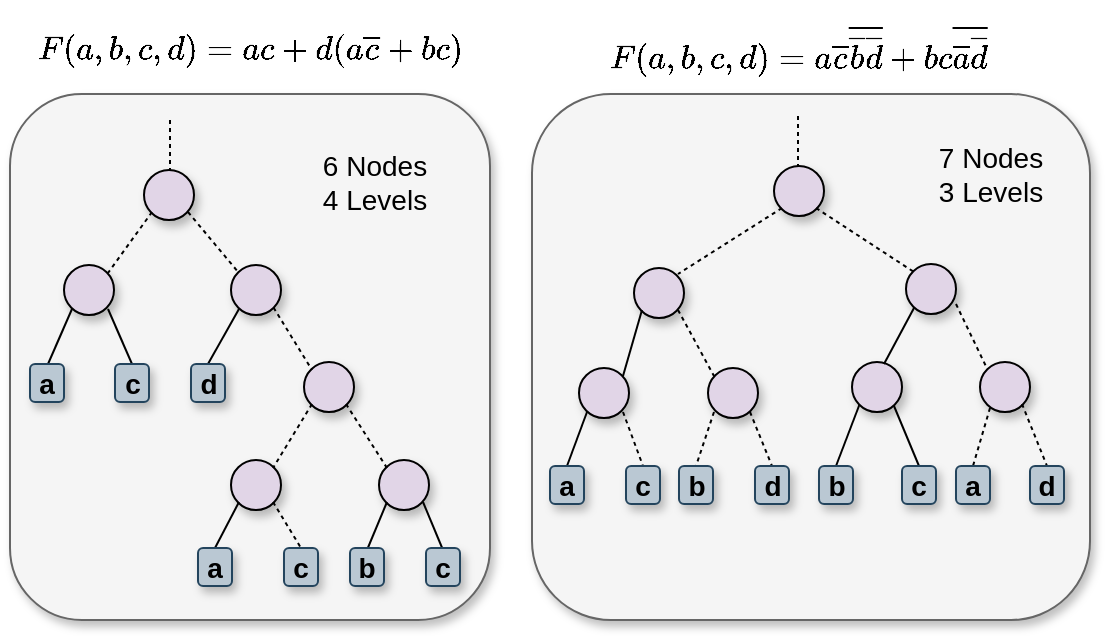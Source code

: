 <mxfile version="24.6.2" type="github">
  <diagram name="页-1" id="ednbWjsgCG6awFk9Pggn">
    <mxGraphModel dx="1734" dy="-746" grid="1" gridSize="10" guides="1" tooltips="1" connect="1" arrows="1" fold="1" page="1" pageScale="1" pageWidth="580" pageHeight="350" math="1" shadow="0">
      <root>
        <mxCell id="0" />
        <mxCell id="1" parent="0" />
        <mxCell id="z0Ip3tdjXtPmr8KX3UQo-126" value="" style="rounded=1;whiteSpace=wrap;html=1;fillColor=#f5f5f5;fontColor=#333333;strokeColor=#666666;shadow=1;" vertex="1" parent="1">
          <mxGeometry x="-299" y="1467" width="279" height="263" as="geometry" />
        </mxCell>
        <mxCell id="z0Ip3tdjXtPmr8KX3UQo-125" value="" style="rounded=1;whiteSpace=wrap;html=1;fillColor=#f5f5f5;fontColor=#333333;strokeColor=#666666;shadow=1;" vertex="1" parent="1">
          <mxGeometry x="-560" y="1467" width="240" height="263" as="geometry" />
        </mxCell>
        <UserObject label="" tags="背景" id="z0Ip3tdjXtPmr8KX3UQo-1">
          <mxCell style="vsdxID=1000;fillColor=#e1d5e7;gradientColor=none;shape=stencil(rVFBDsIwDHtNj5VCK14wxj8ilm0VZZ3SAuX3tAoIBhwQ4mbHjhMlyjZxxJmUgZg47OnsujQqu1HGuGkkdqkgZVtlmz4wDRyOUyd8xuqs6BBONSFLH9QOAxdha6FbcSLvisR5oQEvvfegFXyMgqwxu6g5JEwuTIupHnkgXcbo3uNwyxEpnonmt/Ivi/1nLfhirQIeZ+6d9/KlZ/31LaUkL7XtFQ==);strokeColor=#000000;points=[[0.5,0,0],[0.5,0.5,0],[0.5,0.5,0],[0.5,0.5,0],[1,0.5,0],[0.15,0.85,0],[0.85,0.85,0],[0.85,0.15,0],[0.15,0.15,0]];labelBackgroundColor=none;rounded=0;html=1;whiteSpace=wrap;fontFamily=Helvetica;fontSize=14;shadow=1;strokeWidth=1;" vertex="1" parent="1">
            <mxGeometry x="-493" y="1505" width="25" height="25" as="geometry" />
          </mxCell>
        </UserObject>
        <UserObject label="" tags="背景" id="z0Ip3tdjXtPmr8KX3UQo-2">
          <mxCell style="vsdxID=1002;fillColor=#e1d5e7;gradientColor=none;shape=stencil(rVFBDsIwDHtNj5VCK14wxj8ilm0VZZ3SAuX3tAoIBhwQ4mbHjhMlyjZxxJmUgZg47OnsujQqu1HGuGkkdqkgZVtlmz4wDRyOUyd8xuqs6BBONSFLH9QOAxdha6FbcSLvisR5oQEvvfegFXyMgqwxu6g5JEwuTIupHnkgXcbo3uNwyxEpnonmt/Ivi/1nLfhirQIeZ+6d9/KlZ/31LaUkL7XtFQ==);strokeColor=#000000;points=[[0.5,0,0],[0.5,0.5,0],[0.5,0.5,0],[0.5,0.5,0],[1,0.5,0],[0.15,0.85,0],[0.85,0.85,0],[0.85,0.15,0],[0.15,0.15,0]];labelBackgroundColor=none;rounded=0;html=1;whiteSpace=wrap;fontFamily=Helvetica;fontSize=14;shadow=1;" vertex="1" parent="1">
            <mxGeometry x="-533" y="1552.5" width="25" height="25" as="geometry" />
          </mxCell>
        </UserObject>
        <UserObject label="" tags="背景" id="z0Ip3tdjXtPmr8KX3UQo-4">
          <mxCell style="vsdxID=1006;fillColor=#e1d5e7;gradientColor=none;shape=stencil(rVFBDsIwDHtNj5VCK14wxj8ilm0VZZ3SAuX3tAoIBhwQ4mbHjhMlyjZxxJmUgZg47OnsujQqu1HGuGkkdqkgZVtlmz4wDRyOUyd8xuqs6BBONSFLH9QOAxdha6FbcSLvisR5oQEvvfegFXyMgqwxu6g5JEwuTIupHnkgXcbo3uNwyxEpnonmt/Ivi/1nLfhirQIeZ+6d9/KlZ/31LaUkL7XtFQ==);strokeColor=#000000;points=[[0.5,0,0],[0.5,0.5,0],[0.5,0.5,0],[0.5,0.5,0],[1,0.5,0],[0.15,0.85,0],[0.85,0.85,0],[0.85,0.15,0],[0.15,0.15,0]];labelBackgroundColor=none;rounded=0;html=1;whiteSpace=wrap;fontFamily=Helvetica;fontSize=14;shadow=1;" vertex="1" parent="1">
            <mxGeometry x="-413" y="1601" width="25" height="25" as="geometry" />
          </mxCell>
        </UserObject>
        <UserObject label="" tags="背景" id="z0Ip3tdjXtPmr8KX3UQo-5">
          <mxCell style="vsdxID=1007;fillColor=#e1d5e7;gradientColor=none;shape=stencil(rVFBDsIwDHtNj5VCK14wxj8ilm0VZZ3SAuX3tAoIBhwQ4mbHjhMlyjZxxJmUgZg47OnsujQqu1HGuGkkdqkgZVtlmz4wDRyOUyd8xuqs6BBONSFLH9QOAxdha6FbcSLvisR5oQEvvfegFXyMgqwxu6g5JEwuTIupHnkgXcbo3uNwyxEpnonmt/Ivi/1nLfhirQIeZ+6d9/KlZ/31LaUkL7XtFQ==);strokeColor=#000000;points=[[0.5,0,0],[0.5,0.5,0],[0.5,0.5,0],[0.5,0.5,0],[1,0.5,0],[0.15,0.85,0],[0.85,0.85,0],[0.85,0.15,0],[0.15,0.15,0]];labelBackgroundColor=none;rounded=0;html=1;whiteSpace=wrap;fontFamily=Helvetica;fontSize=14;shadow=1;" vertex="1" parent="1">
            <mxGeometry x="-449.5" y="1650" width="25" height="25" as="geometry" />
          </mxCell>
        </UserObject>
        <UserObject label="" tags="背景" id="z0Ip3tdjXtPmr8KX3UQo-6">
          <mxCell style="vsdxID=1008;fillColor=#e1d5e7;gradientColor=none;shape=stencil(rVFBDsIwDHtNj5VCK14wxj8ilm0VZZ3SAuX3tAoIBhwQ4mbHjhMlyjZxxJmUgZg47OnsujQqu1HGuGkkdqkgZVtlmz4wDRyOUyd8xuqs6BBONSFLH9QOAxdha6FbcSLvisR5oQEvvfegFXyMgqwxu6g5JEwuTIupHnkgXcbo3uNwyxEpnonmt/Ivi/1nLfhirQIeZ+6d9/KlZ/31LaUkL7XtFQ==);strokeColor=#000000;points=[[0.5,0,0],[0.5,0.5,0],[0.5,0.5,0],[0.5,0.5,0],[1,0.5,0],[0.15,0.85,0],[0.85,0.85,0],[0.85,0.15,0],[0.15,0.15,0]];labelBackgroundColor=none;rounded=0;html=1;whiteSpace=wrap;fontFamily=Helvetica;fontSize=14;shadow=1;" vertex="1" parent="1">
            <mxGeometry x="-375.5" y="1650" width="25" height="25" as="geometry" />
          </mxCell>
        </UserObject>
        <UserObject label="&lt;div style=&quot;font-size: 14px;&quot;&gt;&lt;font style=&quot;font-size: 14px; color: rgb(0, 0, 0); direction: ltr; letter-spacing: 0px; line-height: 120%; opacity: 1;&quot;&gt;&lt;b style=&quot;font-size: 14px;&quot;&gt;&lt;br style=&quot;font-size: 14px;&quot;&gt;&lt;/b&gt;&lt;/font&gt;&lt;/div&gt;" tags="背景" id="z0Ip3tdjXtPmr8KX3UQo-8">
          <mxCell style="verticalAlign=middle;align=center;overflow=width;vsdxID=1029;fillColor=none;gradientColor=none;shape=stencil(nZBLDoAgDERP0z3SIyjew0SURgSD+Lu9kMZoXLhwN9O+tukAlrNpJg1SzDH4QW/URgNYgZTkjA4UkwJUgGXng+6DX1zLfmoymdXo17xh5zmRJ6Q42BWCfc2oJfdAr+Yv+AP9Cb7OJ3H/2JG1HNGz/84klThPVCc=);strokeColor=none;points=[];labelBackgroundColor=none;rounded=0;html=1;whiteSpace=wrap;fontFamily=Helvetica;fontSize=14;" vertex="1" parent="1">
            <mxGeometry x="-513" y="1596" width="25" height="28" as="geometry" />
          </mxCell>
        </UserObject>
        <UserObject label="&lt;div style=&quot;font-size: 14px;&quot;&gt;&lt;font style=&quot;font-size: 14px; color: rgb(0, 0, 0); direction: ltr; letter-spacing: 0px; line-height: 120%; opacity: 1;&quot;&gt;&lt;b style=&quot;font-size: 14px;&quot;&gt;&lt;br style=&quot;font-size: 14px;&quot;&gt;&lt;/b&gt;&lt;/font&gt;&lt;/div&gt;" tags="背景" id="z0Ip3tdjXtPmr8KX3UQo-9">
          <mxCell style="verticalAlign=middle;align=center;overflow=width;vsdxID=1031;fillColor=none;gradientColor=none;shape=stencil(nZBLDoAgDERP0z3SIyjew0SURgSD+Lu9kMZoXLhwN9O+tukAlrNpJg1SzDH4QW/URgNYgZTkjA4UkwJUgGXng+6DX1zLfmoymdXo17xh5zmRJ6Q42BWCfc2oJfdAr+Yv+AP9Cb7OJ3H/2JG1HNGz/84klThPVCc=);strokeColor=none;points=[];labelBackgroundColor=none;rounded=0;html=1;whiteSpace=wrap;fontFamily=Helvetica;fontSize=14;" vertex="1" parent="1">
            <mxGeometry x="-478" y="1597" width="26" height="28" as="geometry" />
          </mxCell>
        </UserObject>
        <UserObject label="&lt;div style=&quot;font-size: 14px;&quot;&gt;&lt;font style=&quot;font-size: 14px; color: rgb(0, 0, 0); direction: ltr; letter-spacing: 0px; line-height: 120%; opacity: 1;&quot;&gt;&lt;b style=&quot;font-size: 14px;&quot;&gt;&lt;br style=&quot;font-size: 14px;&quot;&gt;&lt;/b&gt;&lt;/font&gt;&lt;/div&gt;" tags="背景" id="z0Ip3tdjXtPmr8KX3UQo-10">
          <mxCell style="verticalAlign=middle;align=center;overflow=width;vsdxID=1032;fillColor=none;gradientColor=none;shape=stencil(nZBLDoAgDERP0z3SIyjew0SURgSD+Lu9kMZoXLhwN9O+tukAlrNpJg1SzDH4QW/URgNYgZTkjA4UkwJUgGXng+6DX1zLfmoymdXo17xh5zmRJ6Q42BWCfc2oJfdAr+Yv+AP9Cb7OJ3H/2JG1HNGz/84klThPVCc=);strokeColor=none;points=[];labelBackgroundColor=none;rounded=0;html=1;whiteSpace=wrap;fontFamily=Helvetica;fontSize=14;" vertex="1" parent="1">
            <mxGeometry x="-472.5" y="1690" width="25" height="28" as="geometry" />
          </mxCell>
        </UserObject>
        <UserObject label="" tags="背景" id="z0Ip3tdjXtPmr8KX3UQo-15">
          <mxCell style="vsdxID=1038;fillColor=#e1d5e7;gradientColor=none;shape=stencil(rVFBDsIwDHtNj5VCK14wxj8ilm0VZZ3SAuX3tAoIBhwQ4mbHjhMlyjZxxJmUgZg47OnsujQqu1HGuGkkdqkgZVtlmz4wDRyOUyd8xuqs6BBONSFLH9QOAxdha6FbcSLvisR5oQEvvfegFXyMgqwxu6g5JEwuTIupHnkgXcbo3uNwyxEpnonmt/Ivi/1nLfhirQIeZ+6d9/KlZ/31LaUkL7XtFQ==);strokeColor=#000000;points=[[0.5,0,0],[0.5,0.5,0],[0.5,0.5,0],[0.5,0.5,0],[1,0.5,0],[0.15,0.85,0],[0.85,0.85,0],[0.85,0.15,0],[0.15,0.15,0]];labelBackgroundColor=none;rounded=0;html=1;whiteSpace=wrap;fontFamily=Helvetica;fontSize=14;shadow=1;" vertex="1" parent="1">
            <mxGeometry x="-178" y="1503" width="25" height="25" as="geometry" />
          </mxCell>
        </UserObject>
        <UserObject label="" tags="背景" id="z0Ip3tdjXtPmr8KX3UQo-16">
          <mxCell style="vsdxID=1039;fillColor=#e1d5e7;gradientColor=none;shape=stencil(rVFBDsIwDHtNj5VCK14wxj8ilm0VZZ3SAuX3tAoIBhwQ4mbHjhMlyjZxxJmUgZg47OnsujQqu1HGuGkkdqkgZVtlmz4wDRyOUyd8xuqs6BBONSFLH9QOAxdha6FbcSLvisR5oQEvvfegFXyMgqwxu6g5JEwuTIupHnkgXcbo3uNwyxEpnonmt/Ivi/1nLfhirQIeZ+6d9/KlZ/31LaUkL7XtFQ==);strokeColor=#000000;points=[[0.5,0,0],[0.5,0.5,0],[0.5,0.5,0],[0.5,0.5,0],[1,0.5,0],[0.15,0.85,0],[0.85,0.85,0],[0.85,0.15,0],[0.15,0.15,0]];labelBackgroundColor=none;rounded=0;html=1;whiteSpace=wrap;fontFamily=Helvetica;fontSize=14;shadow=1;" vertex="1" parent="1">
            <mxGeometry x="-248" y="1554" width="25" height="25" as="geometry" />
          </mxCell>
        </UserObject>
        <UserObject label="" tags="背景" id="z0Ip3tdjXtPmr8KX3UQo-17">
          <mxCell style="vsdxID=1040;fillColor=#e1d5e7;gradientColor=none;shape=stencil(rVFBDsIwDHtNj5VCK14wxj8ilm0VZZ3SAuX3tAoIBhwQ4mbHjhMlyjZxxJmUgZg47OnsujQqu1HGuGkkdqkgZVtlmz4wDRyOUyd8xuqs6BBONSFLH9QOAxdha6FbcSLvisR5oQEvvfegFXyMgqwxu6g5JEwuTIupHnkgXcbo3uNwyxEpnonmt/Ivi/1nLfhirQIeZ+6d9/KlZ/31LaUkL7XtFQ==);strokeColor=#000000;points=[[0.5,0,0],[0.5,0.5,0],[0.5,0.5,0],[0.5,0.5,0],[1,0.5,0],[0.15,0.85,0],[0.85,0.85,0],[0.85,0.15,0],[0.15,0.15,0]];labelBackgroundColor=none;rounded=0;html=1;whiteSpace=wrap;fontFamily=Helvetica;fontSize=14;shadow=1;" vertex="1" parent="1">
            <mxGeometry x="-112" y="1552" width="25" height="25" as="geometry" />
          </mxCell>
        </UserObject>
        <UserObject label="" tags="背景" id="z0Ip3tdjXtPmr8KX3UQo-18">
          <mxCell style="vsdxID=1041;fillColor=#e1d5e7;gradientColor=none;shape=stencil(rVFBDsIwDHtNj5VCK14wxj8ilm0VZZ3SAuX3tAoIBhwQ4mbHjhMlyjZxxJmUgZg47OnsujQqu1HGuGkkdqkgZVtlmz4wDRyOUyd8xuqs6BBONSFLH9QOAxdha6FbcSLvisR5oQEvvfegFXyMgqwxu6g5JEwuTIupHnkgXcbo3uNwyxEpnonmt/Ivi/1nLfhirQIeZ+6d9/KlZ/31LaUkL7XtFQ==);strokeColor=#000000;points=[[0.5,0,0],[0.5,0.5,0],[0.5,0.5,0],[0.5,0.5,0],[1,0.5,0],[0.15,0.85,0],[0.85,0.85,0],[0.85,0.15,0],[0.15,0.15,0]];labelBackgroundColor=none;rounded=0;html=1;whiteSpace=wrap;fontFamily=Helvetica;fontSize=14;shadow=1;" vertex="1" parent="1">
            <mxGeometry x="-75" y="1601" width="25" height="25" as="geometry" />
          </mxCell>
        </UserObject>
        <UserObject label="" tags="背景" id="z0Ip3tdjXtPmr8KX3UQo-19">
          <mxCell style="vsdxID=1042;fillColor=#e1d5e7;gradientColor=none;shape=stencil(rVFBDsIwDHtNj5VCK14wxj8ilm0VZZ3SAuX3tAoIBhwQ4mbHjhMlyjZxxJmUgZg47OnsujQqu1HGuGkkdqkgZVtlmz4wDRyOUyd8xuqs6BBONSFLH9QOAxdha6FbcSLvisR5oQEvvfegFXyMgqwxu6g5JEwuTIupHnkgXcbo3uNwyxEpnonmt/Ivi/1nLfhirQIeZ+6d9/KlZ/31LaUkL7XtFQ==);strokeColor=#000000;points=[[0.5,0,0],[0.5,0.5,0],[0.5,0.5,0],[0.5,0.5,0],[1,0.5,0],[0.15,0.85,0],[0.85,0.85,0],[0.85,0.15,0],[0.15,0.15,0]];labelBackgroundColor=none;rounded=0;html=1;whiteSpace=wrap;fontFamily=Helvetica;fontSize=14;shadow=1;" vertex="1" parent="1">
            <mxGeometry x="-139" y="1601" width="25" height="25" as="geometry" />
          </mxCell>
        </UserObject>
        <UserObject label="" tags="背景" id="z0Ip3tdjXtPmr8KX3UQo-20">
          <mxCell style="vsdxID=1043;fillColor=#e1d5e7;gradientColor=none;shape=stencil(rVFBDsIwDHtNj5VCK14wxj8ilm0VZZ3SAuX3tAoIBhwQ4mbHjhMlyjZxxJmUgZg47OnsujQqu1HGuGkkdqkgZVtlmz4wDRyOUyd8xuqs6BBONSFLH9QOAxdha6FbcSLvisR5oQEvvfegFXyMgqwxu6g5JEwuTIupHnkgXcbo3uNwyxEpnonmt/Ivi/1nLfhirQIeZ+6d9/KlZ/31LaUkL7XtFQ==);strokeColor=#000000;points=[[0.5,0,0],[0.5,0.5,0],[0.5,0.5,0],[0.5,0.5,0],[1,0.5,0],[0.15,0.85,0],[0.85,0.85,0],[0.85,0.15,0],[0.15,0.15,0]];labelBackgroundColor=none;rounded=0;html=1;whiteSpace=wrap;fontFamily=Helvetica;fontSize=14;shadow=1;" vertex="1" parent="1">
            <mxGeometry x="-275.5" y="1604" width="25" height="25" as="geometry" />
          </mxCell>
        </UserObject>
        <UserObject label="" tags="背景" id="z0Ip3tdjXtPmr8KX3UQo-21">
          <mxCell style="vsdxID=1046;edgeStyle=none;dashed=1;dashPattern=2.00 2.00;startArrow=none;endArrow=none;startSize=5;endSize=5;strokeColor=#000000;spacingTop=0;spacingBottom=0;spacingLeft=0;spacingRight=0;verticalAlign=middle;html=1;labelBackgroundColor=#FFFFFF;rounded=0;fontFamily=Helvetica;fontSize=14;entryX=0.15;entryY=0.15;entryDx=0;entryDy=0;entryPerimeter=0;" edge="1" parent="1" target="z0Ip3tdjXtPmr8KX3UQo-18">
            <mxGeometry relative="1" as="geometry">
              <Array as="points" />
              <mxPoint x="-87" y="1572" as="sourcePoint" />
              <mxPoint x="-69" y="1590" as="targetPoint" />
            </mxGeometry>
          </mxCell>
        </UserObject>
        <UserObject label="" tags="背景" id="z0Ip3tdjXtPmr8KX3UQo-22">
          <mxCell style="vsdxID=1048;edgeStyle=none;dashed=1;dashPattern=2.00 2.00;startArrow=none;endArrow=none;startSize=5;endSize=5;strokeColor=#000000;spacingTop=0;spacingBottom=0;spacingLeft=0;spacingRight=0;verticalAlign=middle;html=1;labelBackgroundColor=#FFFFFF;rounded=0;fontFamily=Helvetica;fontSize=14;entryX=0.5;entryY=0;entryDx=0;entryDy=0;" edge="1" parent="1" target="z0Ip3tdjXtPmr8KX3UQo-122">
            <mxGeometry relative="1" as="geometry">
              <Array as="points" />
              <mxPoint x="-70" y="1624" as="sourcePoint" />
              <mxPoint x="-73.972" y="1646" as="targetPoint" />
            </mxGeometry>
          </mxCell>
        </UserObject>
        <UserObject label="" tags="背景" id="z0Ip3tdjXtPmr8KX3UQo-30">
          <mxCell style="vsdxID=1069;fillColor=#e1d5e7;gradientColor=none;shape=stencil(rVFBDsIwDHtNj5VCK14wxj8ilm0VZZ3SAuX3tAoIBhwQ4mbHjhMlyjZxxJmUgZg47OnsujQqu1HGuGkkdqkgZVtlmz4wDRyOUyd8xuqs6BBONSFLH9QOAxdha6FbcSLvisR5oQEvvfegFXyMgqwxu6g5JEwuTIupHnkgXcbo3uNwyxEpnonmt/Ivi/1nLfhirQIeZ+6d9/KlZ/31LaUkL7XtFQ==);strokeColor=#000000;points=[[0.5,0,0],[0.5,0.5,0],[0.5,0.5,0],[0.5,0.5,0],[1,0.5,0],[0.15,0.85,0],[0.85,0.85,0],[0.85,0.15,0],[0.15,0.15,0]];labelBackgroundColor=none;rounded=0;html=1;whiteSpace=wrap;fontFamily=Helvetica;fontSize=14;shadow=1;" vertex="1" parent="1">
            <mxGeometry x="-211" y="1604" width="25" height="25" as="geometry" />
          </mxCell>
        </UserObject>
        <mxCell id="z0Ip3tdjXtPmr8KX3UQo-35" style="fontFamily=Helvetica;fontSize=14;" vertex="1" parent="1">
          <mxGeometry x="-179" y="1653" as="geometry" />
        </mxCell>
        <UserObject label="" tags="背景" id="z0Ip3tdjXtPmr8KX3UQo-36">
          <mxCell style="vsdxID=1071;edgeStyle=none;dashed=1;dashPattern=2.00 2.00;startArrow=none;endArrow=none;startSize=5;endSize=5;strokeColor=#000000;spacingTop=0;spacingBottom=0;spacingLeft=0;spacingRight=0;verticalAlign=middle;html=1;labelBackgroundColor=#FFFFFF;rounded=0;exitX=0.84;exitY=0.88;exitDx=0;exitDy=0;exitPerimeter=0;fontFamily=Helvetica;fontSize=14;" edge="1" parent="1" source="z0Ip3tdjXtPmr8KX3UQo-30" target="z0Ip3tdjXtPmr8KX3UQo-35">
            <mxGeometry relative="1" as="geometry">
              <Array as="points" />
            </mxGeometry>
          </mxCell>
        </UserObject>
        <mxCell id="z0Ip3tdjXtPmr8KX3UQo-37" value="&lt;div style=&quot;font-size: 14px;&quot;&gt;&lt;/div&gt;" style="text;vsdxID=1071;edgeStyle=none;dashed=1;dashPattern=2.00 2.00;startArrow=none;endArrow=none;startSize=5;endSize=5;strokeColor=none;spacingTop=0;spacingBottom=0;spacingLeft=0;spacingRight=0;verticalAlign=middle;html=1;labelBackgroundColor=#FFFFFF;rounded=0;align=center;overflow=width;fillColor=none;gradientColor=none;whiteSpace=wrap;;html=1;;rotation=54.068;fontFamily=Helvetica;fontSize=14;" vertex="1" parent="z0Ip3tdjXtPmr8KX3UQo-36">
          <mxGeometry width="17.95" height="1" relative="1" as="geometry">
            <mxPoint x="-5.975" y="-1.5" as="offset" />
          </mxGeometry>
        </mxCell>
        <mxCell id="z0Ip3tdjXtPmr8KX3UQo-38" style="fontFamily=Helvetica;fontSize=14;" vertex="1" parent="1">
          <mxGeometry x="-217" y="1653" as="geometry" />
        </mxCell>
        <UserObject label="" tags="背景" id="z0Ip3tdjXtPmr8KX3UQo-39">
          <mxCell style="vsdxID=1070;edgeStyle=none;dashed=1;dashPattern=2.00 2.00;startArrow=none;endArrow=none;startSize=5;endSize=5;strokeColor=#000000;spacingTop=0;spacingBottom=0;spacingLeft=0;spacingRight=0;verticalAlign=middle;html=1;labelBackgroundColor=#FFFFFF;rounded=0;exitX=0.12;exitY=0.88;exitDx=0;exitDy=0;exitPerimeter=0;fontFamily=Helvetica;fontSize=14;" edge="1" parent="1" source="z0Ip3tdjXtPmr8KX3UQo-30" target="z0Ip3tdjXtPmr8KX3UQo-38">
            <mxGeometry relative="1" as="geometry">
              <Array as="points" />
            </mxGeometry>
          </mxCell>
        </UserObject>
        <mxCell id="z0Ip3tdjXtPmr8KX3UQo-40" style="fontFamily=Helvetica;fontSize=14;" vertex="1" parent="1">
          <mxGeometry x="-123" y="1602" as="geometry" />
        </mxCell>
        <UserObject label="" tags="背景" id="z0Ip3tdjXtPmr8KX3UQo-41">
          <mxCell style="vsdxID=1062;edgeStyle=none;startArrow=none;endArrow=none;startSize=5;endSize=5;strokeColor=#000000;spacingTop=0;spacingBottom=0;spacingLeft=0;spacingRight=0;verticalAlign=middle;html=1;labelBackgroundColor=#FFFFFF;rounded=0;exitX=0.16;exitY=0.88;exitDx=0;exitDy=0;exitPerimeter=0;fontFamily=Helvetica;fontSize=14;" edge="1" parent="1" source="z0Ip3tdjXtPmr8KX3UQo-17" target="z0Ip3tdjXtPmr8KX3UQo-40">
            <mxGeometry relative="1" as="geometry">
              <Array as="points" />
            </mxGeometry>
          </mxCell>
        </UserObject>
        <UserObject label="" tags="背景" id="z0Ip3tdjXtPmr8KX3UQo-42">
          <mxCell style="vsdxID=1054;edgeStyle=none;dashed=1;dashPattern=2.00 2.00;startArrow=none;endArrow=none;startSize=5;endSize=5;strokeColor=#000000;spacingTop=0;spacingBottom=0;spacingLeft=0;spacingRight=0;verticalAlign=middle;html=1;labelBackgroundColor=#FFFFFF;rounded=0;exitX=0.88;exitY=0.84;exitDx=0;exitDy=0;exitPerimeter=0;entryX=0.12;entryY=0.16;entryDx=0;entryDy=0;entryPerimeter=0;fontFamily=Helvetica;fontSize=14;" edge="1" parent="1" source="z0Ip3tdjXtPmr8KX3UQo-16" target="z0Ip3tdjXtPmr8KX3UQo-30">
            <mxGeometry relative="1" as="geometry">
              <Array as="points" />
            </mxGeometry>
          </mxCell>
        </UserObject>
        <UserObject label="" tags="背景" id="z0Ip3tdjXtPmr8KX3UQo-43">
          <mxCell style="vsdxID=1053;edgeStyle=none;startArrow=none;endArrow=none;startSize=5;endSize=5;strokeColor=#000000;spacingTop=0;spacingBottom=0;spacingLeft=0;spacingRight=0;verticalAlign=middle;html=1;labelBackgroundColor=#FFFFFF;rounded=0;exitX=0.16;exitY=0.84;exitDx=0;exitDy=0;exitPerimeter=0;entryX=0.88;entryY=0.16;entryDx=0;entryDy=0;entryPerimeter=0;fontFamily=Helvetica;fontSize=14;" edge="1" parent="1" source="z0Ip3tdjXtPmr8KX3UQo-16" target="z0Ip3tdjXtPmr8KX3UQo-20">
            <mxGeometry relative="1" as="geometry">
              <Array as="points" />
            </mxGeometry>
          </mxCell>
        </UserObject>
        <mxCell id="z0Ip3tdjXtPmr8KX3UQo-44" style="fontFamily=Helvetica;fontSize=14;" vertex="1" parent="1">
          <mxGeometry x="-243.5" y="1653" as="geometry" />
        </mxCell>
        <UserObject label="" tags="背景" id="z0Ip3tdjXtPmr8KX3UQo-45">
          <mxCell style="vsdxID=1052;edgeStyle=none;dashed=1;dashPattern=2.00 2.00;startArrow=none;endArrow=none;startSize=5;endSize=5;strokeColor=#000000;spacingTop=0;spacingBottom=0;spacingLeft=0;spacingRight=0;verticalAlign=middle;html=1;labelBackgroundColor=#FFFFFF;rounded=0;exitX=0.88;exitY=0.88;exitDx=0;exitDy=0;exitPerimeter=0;fontFamily=Helvetica;fontSize=14;" edge="1" parent="1" source="z0Ip3tdjXtPmr8KX3UQo-20" target="z0Ip3tdjXtPmr8KX3UQo-44">
            <mxGeometry relative="1" as="geometry">
              <Array as="points" />
            </mxGeometry>
          </mxCell>
        </UserObject>
        <mxCell id="z0Ip3tdjXtPmr8KX3UQo-47" style="fontFamily=Helvetica;fontSize=14;" vertex="1" parent="1">
          <mxGeometry x="-281.5" y="1653" as="geometry" />
        </mxCell>
        <UserObject label="" tags="背景" id="z0Ip3tdjXtPmr8KX3UQo-48">
          <mxCell style="vsdxID=1051;edgeStyle=none;startArrow=none;endArrow=none;startSize=5;endSize=5;strokeColor=#000000;spacingTop=0;spacingBottom=0;spacingLeft=0;spacingRight=0;verticalAlign=middle;html=1;labelBackgroundColor=#FFFFFF;rounded=0;exitX=0.16;exitY=0.88;exitDx=0;exitDy=0;exitPerimeter=0;fontFamily=Helvetica;fontSize=14;" edge="1" parent="1" source="z0Ip3tdjXtPmr8KX3UQo-20" target="z0Ip3tdjXtPmr8KX3UQo-47">
            <mxGeometry relative="1" as="geometry">
              <Array as="points" />
            </mxGeometry>
          </mxCell>
        </UserObject>
        <mxCell id="z0Ip3tdjXtPmr8KX3UQo-49" style="fontFamily=Helvetica;fontSize=14;" vertex="1" parent="1">
          <mxGeometry x="-147" y="1650" as="geometry" />
        </mxCell>
        <UserObject label="" tags="背景" id="z0Ip3tdjXtPmr8KX3UQo-50">
          <mxCell style="vsdxID=1050;edgeStyle=none;startArrow=none;endArrow=none;startSize=5;endSize=5;strokeColor=#000000;spacingTop=0;spacingBottom=0;spacingLeft=0;spacingRight=0;verticalAlign=middle;html=1;labelBackgroundColor=#FFFFFF;rounded=0;exitX=0.15;exitY=0.85;exitDx=0;exitDy=0;exitPerimeter=0;fontFamily=Helvetica;fontSize=14;entryX=0.5;entryY=0;entryDx=0;entryDy=0;" edge="1" parent="1" source="z0Ip3tdjXtPmr8KX3UQo-19" target="z0Ip3tdjXtPmr8KX3UQo-120">
            <mxGeometry relative="1" as="geometry">
              <Array as="points" />
            </mxGeometry>
          </mxCell>
        </UserObject>
        <mxCell id="z0Ip3tdjXtPmr8KX3UQo-51" style="fontFamily=Helvetica;fontSize=14;" vertex="1" parent="1">
          <mxGeometry x="-104" y="1650" as="geometry" />
        </mxCell>
        <UserObject label="" tags="背景" id="z0Ip3tdjXtPmr8KX3UQo-52">
          <mxCell style="vsdxID=1049;edgeStyle=none;startArrow=none;endArrow=none;startSize=5;endSize=5;strokeColor=#000000;spacingTop=0;spacingBottom=0;spacingLeft=0;spacingRight=0;verticalAlign=middle;html=1;labelBackgroundColor=#FFFFFF;rounded=0;exitX=0.84;exitY=0.88;exitDx=0;exitDy=0;exitPerimeter=0;fontFamily=Helvetica;fontSize=14;entryX=0.5;entryY=0;entryDx=0;entryDy=0;" edge="1" parent="1" source="z0Ip3tdjXtPmr8KX3UQo-19" target="z0Ip3tdjXtPmr8KX3UQo-121">
            <mxGeometry relative="1" as="geometry">
              <Array as="points" />
            </mxGeometry>
          </mxCell>
        </UserObject>
        <mxCell id="z0Ip3tdjXtPmr8KX3UQo-53" style="fontFamily=Helvetica;fontSize=14;" vertex="1" parent="1">
          <mxGeometry x="-39" y="1650" as="geometry" />
        </mxCell>
        <UserObject label="" tags="背景" id="z0Ip3tdjXtPmr8KX3UQo-54">
          <mxCell style="vsdxID=1047;edgeStyle=none;dashed=1;dashPattern=2.00 2.00;startArrow=none;endArrow=none;startSize=5;endSize=5;strokeColor=#000000;spacingTop=0;spacingBottom=0;spacingLeft=0;spacingRight=0;verticalAlign=middle;html=1;labelBackgroundColor=#FFFFFF;rounded=0;exitX=0.84;exitY=0.84;exitDx=0;exitDy=0;exitPerimeter=0;fontFamily=Helvetica;fontSize=14;entryX=0.5;entryY=0;entryDx=0;entryDy=0;" edge="1" parent="1" source="z0Ip3tdjXtPmr8KX3UQo-18" target="z0Ip3tdjXtPmr8KX3UQo-123">
            <mxGeometry relative="1" as="geometry">
              <Array as="points" />
              <mxPoint x="-40" y="1650" as="targetPoint" />
            </mxGeometry>
          </mxCell>
        </UserObject>
        <UserObject label="" tags="背景" id="z0Ip3tdjXtPmr8KX3UQo-55">
          <mxCell style="vsdxID=1045;edgeStyle=none;dashed=1;dashPattern=2.00 2.00;startArrow=none;endArrow=none;startSize=5;endSize=5;strokeColor=#000000;spacingTop=0;spacingBottom=0;spacingLeft=0;spacingRight=0;verticalAlign=middle;html=1;labelBackgroundColor=#FFFFFF;rounded=0;exitX=0.84;exitY=0.84;exitDx=0;exitDy=0;exitPerimeter=0;entryX=0.16;entryY=0.16;entryDx=0;entryDy=0;entryPerimeter=0;fontFamily=Helvetica;fontSize=14;" edge="1" parent="1" source="z0Ip3tdjXtPmr8KX3UQo-15" target="z0Ip3tdjXtPmr8KX3UQo-17">
            <mxGeometry relative="1" as="geometry">
              <Array as="points" />
            </mxGeometry>
          </mxCell>
        </UserObject>
        <UserObject label="" tags="背景" id="z0Ip3tdjXtPmr8KX3UQo-56">
          <mxCell style="vsdxID=1044;edgeStyle=none;dashed=1;dashPattern=2.00 2.00;startArrow=none;endArrow=none;startSize=5;endSize=5;strokeColor=#000000;spacingTop=0;spacingBottom=0;spacingLeft=0;spacingRight=0;verticalAlign=middle;html=1;labelBackgroundColor=#FFFFFF;rounded=0;exitX=0.16;exitY=0.84;exitDx=0;exitDy=0;exitPerimeter=0;entryX=0.88;entryY=0.12;entryDx=0;entryDy=0;entryPerimeter=0;fontFamily=Helvetica;fontSize=14;" edge="1" parent="1" source="z0Ip3tdjXtPmr8KX3UQo-15" target="z0Ip3tdjXtPmr8KX3UQo-16">
            <mxGeometry relative="1" as="geometry">
              <Array as="points" />
            </mxGeometry>
          </mxCell>
        </UserObject>
        <mxCell id="z0Ip3tdjXtPmr8KX3UQo-57" style="fontFamily=Helvetica;fontSize=14;" vertex="1" parent="1">
          <mxGeometry x="-166" y="1478" as="geometry" />
        </mxCell>
        <UserObject label="" tags="背景" id="z0Ip3tdjXtPmr8KX3UQo-58">
          <mxCell style="vsdxID=1037;edgeStyle=none;dashed=1;dashPattern=2.00 2.00;startArrow=none;endArrow=none;startSize=5;endSize=5;strokeColor=#000000;spacingTop=0;spacingBottom=0;spacingLeft=0;spacingRight=0;verticalAlign=middle;html=1;labelBackgroundColor=#FFFFFF;rounded=0;entryX=0.48;entryY=0;entryDx=0;entryDy=0;entryPerimeter=0;fontFamily=Helvetica;fontSize=14;" edge="1" parent="1" source="z0Ip3tdjXtPmr8KX3UQo-57" target="z0Ip3tdjXtPmr8KX3UQo-15">
            <mxGeometry relative="1" as="geometry">
              <Array as="points" />
            </mxGeometry>
          </mxCell>
        </UserObject>
        <mxCell id="z0Ip3tdjXtPmr8KX3UQo-59" style="fontFamily=Helvetica;fontSize=14;" vertex="1" parent="1">
          <mxGeometry x="-461" y="1602" as="geometry" />
        </mxCell>
        <UserObject label="" tags="背景" id="z0Ip3tdjXtPmr8KX3UQo-60">
          <mxCell style="vsdxID=1030;edgeStyle=none;startArrow=none;endArrow=none;startSize=5;endSize=5;strokeColor=#000000;spacingTop=0;spacingBottom=0;spacingLeft=0;spacingRight=0;verticalAlign=middle;html=1;labelBackgroundColor=#FFFFFF;rounded=0;exitX=0.16;exitY=0.88;exitDx=0;exitDy=0;exitPerimeter=0;fontFamily=Helvetica;fontSize=14;" edge="1" parent="1" target="z0Ip3tdjXtPmr8KX3UQo-59">
            <mxGeometry relative="1" as="geometry">
              <Array as="points" />
              <mxPoint x="-445.52" y="1574.5" as="sourcePoint" />
            </mxGeometry>
          </mxCell>
        </UserObject>
        <mxCell id="z0Ip3tdjXtPmr8KX3UQo-61" style="fontFamily=Helvetica;fontSize=14;" vertex="1" parent="1">
          <mxGeometry x="-499" y="1602" as="geometry" />
        </mxCell>
        <UserObject label="" tags="背景" id="z0Ip3tdjXtPmr8KX3UQo-62">
          <mxCell style="vsdxID=1023;edgeStyle=none;startArrow=none;endArrow=none;startSize=5;endSize=5;strokeColor=#000000;spacingTop=0;spacingBottom=0;spacingLeft=0;spacingRight=0;verticalAlign=middle;html=1;labelBackgroundColor=#FFFFFF;rounded=0;exitX=0.88;exitY=0.88;exitDx=0;exitDy=0;exitPerimeter=0;fontFamily=Helvetica;fontSize=14;" edge="1" parent="1" source="z0Ip3tdjXtPmr8KX3UQo-2" target="z0Ip3tdjXtPmr8KX3UQo-61">
            <mxGeometry relative="1" as="geometry">
              <Array as="points" />
            </mxGeometry>
          </mxCell>
        </UserObject>
        <mxCell id="z0Ip3tdjXtPmr8KX3UQo-63" style="fontFamily=Helvetica;fontSize=14;" vertex="1" parent="1">
          <mxGeometry x="-541" y="1602" as="geometry" />
        </mxCell>
        <UserObject label="" tags="背景" id="z0Ip3tdjXtPmr8KX3UQo-64">
          <mxCell style="vsdxID=1022;edgeStyle=none;startArrow=none;endArrow=none;startSize=5;endSize=5;strokeColor=#000000;spacingTop=0;spacingBottom=0;spacingLeft=0;spacingRight=0;verticalAlign=middle;html=1;labelBackgroundColor=#FFFFFF;rounded=0;exitX=0.16;exitY=0.88;exitDx=0;exitDy=0;exitPerimeter=0;fontFamily=Helvetica;fontSize=14;" edge="1" parent="1" source="z0Ip3tdjXtPmr8KX3UQo-2" target="z0Ip3tdjXtPmr8KX3UQo-63">
            <mxGeometry relative="1" as="geometry">
              <Array as="points" />
            </mxGeometry>
          </mxCell>
        </UserObject>
        <mxCell id="z0Ip3tdjXtPmr8KX3UQo-65" style="fontFamily=Helvetica;fontSize=14;" vertex="1" parent="1">
          <mxGeometry x="-343.5" y="1695" as="geometry" />
        </mxCell>
        <UserObject label="" tags="背景" id="z0Ip3tdjXtPmr8KX3UQo-66">
          <mxCell style="vsdxID=1021;edgeStyle=none;startArrow=none;endArrow=none;startSize=5;endSize=5;strokeColor=#000000;spacingTop=0;spacingBottom=0;spacingLeft=0;spacingRight=0;verticalAlign=middle;html=1;labelBackgroundColor=#FFFFFF;rounded=0;exitX=0.88;exitY=0.84;exitDx=0;exitDy=0;exitPerimeter=0;fontFamily=Helvetica;fontSize=14;" edge="1" parent="1" source="z0Ip3tdjXtPmr8KX3UQo-6" target="z0Ip3tdjXtPmr8KX3UQo-65">
            <mxGeometry relative="1" as="geometry">
              <Array as="points" />
            </mxGeometry>
          </mxCell>
        </UserObject>
        <mxCell id="z0Ip3tdjXtPmr8KX3UQo-67" value="&lt;div style=&quot;font-size: 14px;&quot;&gt;&lt;/div&gt;" style="text;vsdxID=1021;edgeStyle=none;startArrow=none;endArrow=none;startSize=5;endSize=5;strokeColor=none;spacingTop=0;spacingBottom=0;spacingLeft=0;spacingRight=0;verticalAlign=middle;html=1;labelBackgroundColor=#FFFFFF;rounded=0;align=center;overflow=width;fillColor=none;gradientColor=none;whiteSpace=wrap;;html=1;;rotation=54.068;fontFamily=Helvetica;fontSize=14;" vertex="1" parent="z0Ip3tdjXtPmr8KX3UQo-66">
          <mxGeometry width="17.95" height="1" relative="1" as="geometry">
            <mxPoint x="-5.975" y="-1.5" as="offset" />
          </mxGeometry>
        </mxCell>
        <mxCell id="z0Ip3tdjXtPmr8KX3UQo-68" style="fontFamily=Helvetica;fontSize=14;" vertex="1" parent="1">
          <mxGeometry x="-381.5" y="1695" as="geometry" />
        </mxCell>
        <UserObject label="" tags="背景" id="z0Ip3tdjXtPmr8KX3UQo-69">
          <mxCell style="vsdxID=1020;edgeStyle=none;startArrow=none;endArrow=none;startSize=5;endSize=5;strokeColor=#000000;spacingTop=0;spacingBottom=0;spacingLeft=0;spacingRight=0;verticalAlign=middle;html=1;labelBackgroundColor=#FFFFFF;rounded=0;exitX=0.16;exitY=0.84;exitDx=0;exitDy=0;exitPerimeter=0;fontFamily=Helvetica;fontSize=14;" edge="1" parent="1" source="z0Ip3tdjXtPmr8KX3UQo-6" target="z0Ip3tdjXtPmr8KX3UQo-68">
            <mxGeometry relative="1" as="geometry">
              <Array as="points" />
            </mxGeometry>
          </mxCell>
        </UserObject>
        <mxCell id="z0Ip3tdjXtPmr8KX3UQo-70" style="fontFamily=Helvetica;fontSize=14;" vertex="1" parent="1">
          <mxGeometry x="-457.5" y="1694" as="geometry" />
        </mxCell>
        <UserObject label="" tags="背景" id="z0Ip3tdjXtPmr8KX3UQo-71">
          <mxCell style="vsdxID=1019;edgeStyle=none;startArrow=none;endArrow=none;startSize=5;endSize=5;strokeColor=#000000;spacingTop=0;spacingBottom=0;spacingLeft=0;spacingRight=0;verticalAlign=middle;html=1;labelBackgroundColor=#FFFFFF;rounded=0;exitX=0.16;exitY=0.84;exitDx=0;exitDy=0;exitPerimeter=0;fontFamily=Helvetica;fontSize=14;" edge="1" parent="1" source="z0Ip3tdjXtPmr8KX3UQo-5" target="z0Ip3tdjXtPmr8KX3UQo-70">
            <mxGeometry relative="1" as="geometry">
              <Array as="points" />
            </mxGeometry>
          </mxCell>
        </UserObject>
        <mxCell id="z0Ip3tdjXtPmr8KX3UQo-72" style="fontFamily=Helvetica;fontSize=14;" vertex="1" parent="1">
          <mxGeometry x="-414.5" y="1694" as="geometry" />
        </mxCell>
        <UserObject label="" tags="背景" id="z0Ip3tdjXtPmr8KX3UQo-73">
          <mxCell style="vsdxID=1018;edgeStyle=none;dashed=1;dashPattern=2.00 2.00;startArrow=none;endArrow=none;startSize=5;endSize=5;strokeColor=#000000;spacingTop=0;spacingBottom=0;spacingLeft=0;spacingRight=0;verticalAlign=middle;html=1;labelBackgroundColor=#FFFFFF;rounded=0;exitX=0.84;exitY=0.84;exitDx=0;exitDy=0;exitPerimeter=0;fontFamily=Helvetica;fontSize=14;" edge="1" parent="1" source="z0Ip3tdjXtPmr8KX3UQo-5" target="z0Ip3tdjXtPmr8KX3UQo-72">
            <mxGeometry relative="1" as="geometry">
              <Array as="points" />
            </mxGeometry>
          </mxCell>
        </UserObject>
        <UserObject label="" tags="背景" id="z0Ip3tdjXtPmr8KX3UQo-74">
          <mxCell style="vsdxID=1017;edgeStyle=none;dashed=1;dashPattern=2.00 2.00;startArrow=none;endArrow=none;startSize=5;endSize=5;strokeColor=#000000;spacingTop=0;spacingBottom=0;spacingLeft=0;spacingRight=0;verticalAlign=middle;html=1;labelBackgroundColor=#FFFFFF;rounded=0;exitX=0.16;exitY=0.84;exitDx=0;exitDy=0;exitPerimeter=0;entryX=0.84;entryY=0.16;entryDx=0;entryDy=0;entryPerimeter=0;fontFamily=Helvetica;fontSize=14;" edge="1" parent="1" source="z0Ip3tdjXtPmr8KX3UQo-4" target="z0Ip3tdjXtPmr8KX3UQo-5">
            <mxGeometry relative="1" as="geometry">
              <Array as="points" />
            </mxGeometry>
          </mxCell>
        </UserObject>
        <UserObject label="" tags="背景" id="z0Ip3tdjXtPmr8KX3UQo-75">
          <mxCell style="vsdxID=1016;edgeStyle=none;dashed=1;dashPattern=2.00 2.00;startArrow=none;endArrow=none;startSize=5;endSize=5;strokeColor=#000000;spacingTop=0;spacingBottom=0;spacingLeft=0;spacingRight=0;verticalAlign=middle;html=1;labelBackgroundColor=#FFFFFF;rounded=0;exitX=0.84;exitY=0.84;exitDx=0;exitDy=0;exitPerimeter=0;entryX=0.16;entryY=0.16;entryDx=0;entryDy=0;entryPerimeter=0;fontFamily=Helvetica;fontSize=14;" edge="1" parent="1" source="z0Ip3tdjXtPmr8KX3UQo-4" target="z0Ip3tdjXtPmr8KX3UQo-6">
            <mxGeometry relative="1" as="geometry">
              <Array as="points" />
            </mxGeometry>
          </mxCell>
        </UserObject>
        <mxCell id="z0Ip3tdjXtPmr8KX3UQo-76" style="fontFamily=Helvetica;fontSize=14;" vertex="1" parent="1">
          <mxGeometry x="-480" y="1480" as="geometry" />
        </mxCell>
        <UserObject label="" tags="背景" id="z0Ip3tdjXtPmr8KX3UQo-77">
          <mxCell style="vsdxID=1012;edgeStyle=none;dashed=1;dashPattern=2.00 2.00;startArrow=none;endArrow=none;startSize=5;endSize=5;strokeColor=#000000;spacingTop=0;spacingBottom=0;spacingLeft=0;spacingRight=0;verticalAlign=middle;html=1;labelBackgroundColor=#ffffff;rounded=0;entryX=0.52;entryY=0;entryDx=0;entryDy=0;entryPerimeter=0;fontFamily=Helvetica;fontSize=14;" edge="1" parent="1" target="z0Ip3tdjXtPmr8KX3UQo-1">
            <mxGeometry relative="1" as="geometry">
              <Array as="points" />
              <mxPoint x="-480" y="1480" as="sourcePoint" />
            </mxGeometry>
          </mxCell>
        </UserObject>
        <UserObject label="" tags="背景" id="z0Ip3tdjXtPmr8KX3UQo-78">
          <mxCell style="vsdxID=1013;edgeStyle=none;dashed=1;dashPattern=2.00 2.00;startArrow=none;endArrow=none;startSize=5;endSize=5;strokeColor=#000000;spacingTop=0;spacingBottom=0;spacingLeft=0;spacingRight=0;verticalAlign=middle;html=1;labelBackgroundColor=#FFFFFF;rounded=0;exitX=0.16;exitY=0.84;exitDx=0;exitDy=0;exitPerimeter=0;entryX=0.88;entryY=0.16;entryDx=0;entryDy=0;entryPerimeter=0;fontFamily=Helvetica;fontSize=14;" edge="1" parent="1" source="z0Ip3tdjXtPmr8KX3UQo-1" target="z0Ip3tdjXtPmr8KX3UQo-2">
            <mxGeometry relative="1" as="geometry">
              <Array as="points" />
            </mxGeometry>
          </mxCell>
        </UserObject>
        <UserObject label="" tags="背景" id="z0Ip3tdjXtPmr8KX3UQo-79">
          <mxCell style="vsdxID=1014;edgeStyle=none;dashed=1;dashPattern=2.00 2.00;startArrow=none;endArrow=none;startSize=5;endSize=5;strokeColor=#000000;spacingTop=0;spacingBottom=0;spacingLeft=0;spacingRight=0;verticalAlign=middle;html=1;labelBackgroundColor=#FFFFFF;rounded=0;exitX=0.88;exitY=0.84;exitDx=0;exitDy=0;exitPerimeter=0;entryX=0.16;entryY=0.16;entryDx=0;entryDy=0;entryPerimeter=0;fontFamily=Helvetica;fontSize=14;" edge="1" parent="1" source="z0Ip3tdjXtPmr8KX3UQo-1">
            <mxGeometry relative="1" as="geometry">
              <Array as="points" />
              <mxPoint x="-445.52" y="1556.5" as="targetPoint" />
            </mxGeometry>
          </mxCell>
        </UserObject>
        <UserObject label="" tags="背景" id="z0Ip3tdjXtPmr8KX3UQo-80">
          <mxCell style="vsdxID=1015;edgeStyle=none;dashed=1;dashPattern=2.00 2.00;startArrow=none;endArrow=none;startSize=5;endSize=5;strokeColor=#000000;spacingTop=0;spacingBottom=0;spacingLeft=0;spacingRight=0;verticalAlign=middle;html=1;labelBackgroundColor=#FFFFFF;rounded=0;exitX=0.85;exitY=0.85;exitDx=0;exitDy=0;exitPerimeter=0;entryX=0.16;entryY=0.16;entryDx=0;entryDy=0;entryPerimeter=0;fontFamily=Helvetica;fontSize=14;" edge="1" parent="1" source="z0Ip3tdjXtPmr8KX3UQo-107" target="z0Ip3tdjXtPmr8KX3UQo-4">
            <mxGeometry relative="1" as="geometry">
              <Array as="points" />
              <mxPoint x="-425.36" y="1574.5" as="sourcePoint" />
            </mxGeometry>
          </mxCell>
        </UserObject>
        <mxCell id="z0Ip3tdjXtPmr8KX3UQo-81" value="&lt;font style=&quot;font-size: 14px;&quot;&gt;&lt;span style=&quot;font-size: 14px;&quot;&gt;6 Nodes&lt;/span&gt;&lt;/font&gt;&lt;div style=&quot;font-size: 14px;&quot;&gt;&lt;font style=&quot;font-size: 14px;&quot;&gt;&lt;span style=&quot;font-size: 14px;&quot;&gt;4 Levels&lt;/span&gt;&lt;/font&gt;&lt;/div&gt;" style="text;html=1;align=center;verticalAlign=middle;whiteSpace=wrap;rounded=0;fontFamily=Helvetica;fontSize=14;" vertex="1" parent="1">
          <mxGeometry x="-414.5" y="1492" width="73" height="38" as="geometry" />
        </mxCell>
        <mxCell id="z0Ip3tdjXtPmr8KX3UQo-83" value="&lt;font style=&quot;font-size: 14px;&quot;&gt;&lt;span style=&quot;font-size: 14px;&quot;&gt;7 Nodes&lt;/span&gt;&lt;/font&gt;&lt;div style=&quot;font-size: 14px;&quot;&gt;&lt;font style=&quot;font-size: 14px;&quot;&gt;&lt;span style=&quot;font-size: 14px;&quot;&gt;3 Levels&lt;/span&gt;&lt;/font&gt;&lt;/div&gt;" style="text;html=1;align=center;verticalAlign=middle;whiteSpace=wrap;rounded=0;fontFamily=Helvetica;fontSize=14;" vertex="1" parent="1">
          <mxGeometry x="-106" y="1488" width="73" height="38" as="geometry" />
        </mxCell>
        <mxCell id="z0Ip3tdjXtPmr8KX3UQo-87" value="&lt;font style=&quot;font-size: 14px;&quot;&gt;$$F(a,b,c,d) = ac + d (a\overline{c} + bc)$$&lt;/font&gt;" style="text;html=1;align=center;verticalAlign=middle;whiteSpace=wrap;rounded=0;" vertex="1" parent="1">
          <mxGeometry x="-532.5" y="1430" width="185" height="30" as="geometry" />
        </mxCell>
        <mxCell id="z0Ip3tdjXtPmr8KX3UQo-89" value="&lt;font style=&quot;font-size: 14px;&quot;&gt;&lt;b&gt;$$F(a,b,c,d) = a\overline{c}\overline{\overline{b}\overline{d}}&amp;nbsp;+ bc\overline{\overline{a}\overline{d}}$$&lt;/b&gt;&lt;/font&gt;" style="text;html=1;align=center;verticalAlign=middle;whiteSpace=wrap;rounded=0;" vertex="1" parent="1">
          <mxGeometry x="-258" y="1430" width="185" height="30" as="geometry" />
        </mxCell>
        <mxCell id="z0Ip3tdjXtPmr8KX3UQo-106" value="&lt;b&gt;&lt;font style=&quot;font-size: 14px;&quot;&gt;a&lt;/font&gt;&lt;/b&gt;" style="rounded=1;whiteSpace=wrap;html=1;fillColor=#bac8d3;strokeColor=#23445d;shadow=1;" vertex="1" parent="1">
          <mxGeometry x="-550" y="1602" width="17" height="19" as="geometry" />
        </mxCell>
        <UserObject label="" tags="背景" id="z0Ip3tdjXtPmr8KX3UQo-107">
          <mxCell style="vsdxID=1002;fillColor=#e1d5e7;gradientColor=none;shape=stencil(rVFBDsIwDHtNj5VCK14wxj8ilm0VZZ3SAuX3tAoIBhwQ4mbHjhMlyjZxxJmUgZg47OnsujQqu1HGuGkkdqkgZVtlmz4wDRyOUyd8xuqs6BBONSFLH9QOAxdha6FbcSLvisR5oQEvvfegFXyMgqwxu6g5JEwuTIupHnkgXcbo3uNwyxEpnonmt/Ivi/1nLfhirQIeZ+6d9/KlZ/31LaUkL7XtFQ==);strokeColor=#000000;points=[[0.5,0,0],[0.5,0.5,0],[0.5,0.5,0],[0.5,0.5,0],[1,0.5,0],[0.15,0.85,0],[0.85,0.85,0],[0.85,0.15,0],[0.15,0.15,0]];labelBackgroundColor=none;rounded=0;html=1;whiteSpace=wrap;fontFamily=Helvetica;fontSize=14;shadow=1;" vertex="1" parent="1">
            <mxGeometry x="-449.5" y="1552.5" width="25" height="25" as="geometry" />
          </mxCell>
        </UserObject>
        <mxCell id="z0Ip3tdjXtPmr8KX3UQo-108" value="&lt;b&gt;&lt;font style=&quot;font-size: 14px;&quot;&gt;c&lt;/font&gt;&lt;/b&gt;" style="rounded=1;whiteSpace=wrap;html=1;fillColor=#bac8d3;strokeColor=#23445d;shadow=1;" vertex="1" parent="1">
          <mxGeometry x="-507.5" y="1602" width="17" height="19" as="geometry" />
        </mxCell>
        <mxCell id="z0Ip3tdjXtPmr8KX3UQo-109" value="&lt;b&gt;&lt;font style=&quot;font-size: 14px;&quot;&gt;d&lt;/font&gt;&lt;/b&gt;" style="rounded=1;whiteSpace=wrap;html=1;fillColor=#bac8d3;strokeColor=#23445d;shadow=1;" vertex="1" parent="1">
          <mxGeometry x="-469.5" y="1602" width="17" height="19" as="geometry" />
        </mxCell>
        <mxCell id="z0Ip3tdjXtPmr8KX3UQo-110" value="&lt;b&gt;&lt;font style=&quot;font-size: 14px;&quot;&gt;a&lt;/font&gt;&lt;/b&gt;" style="rounded=1;whiteSpace=wrap;html=1;fillColor=#bac8d3;strokeColor=#23445d;shadow=1;" vertex="1" parent="1">
          <mxGeometry x="-466" y="1694" width="17" height="19" as="geometry" />
        </mxCell>
        <mxCell id="z0Ip3tdjXtPmr8KX3UQo-111" value="&lt;b&gt;&lt;font style=&quot;font-size: 14px;&quot;&gt;c&lt;/font&gt;&lt;/b&gt;" style="rounded=1;whiteSpace=wrap;html=1;fillColor=#bac8d3;strokeColor=#23445d;shadow=1;" vertex="1" parent="1">
          <mxGeometry x="-423" y="1694" width="17" height="19" as="geometry" />
        </mxCell>
        <mxCell id="z0Ip3tdjXtPmr8KX3UQo-112" value="&lt;b&gt;&lt;font style=&quot;font-size: 14px;&quot;&gt;b&lt;/font&gt;&lt;/b&gt;" style="rounded=1;whiteSpace=wrap;html=1;fillColor=#bac8d3;strokeColor=#23445d;shadow=1;" vertex="1" parent="1">
          <mxGeometry x="-390" y="1694" width="17" height="19" as="geometry" />
        </mxCell>
        <mxCell id="z0Ip3tdjXtPmr8KX3UQo-114" value="&lt;b&gt;&lt;font style=&quot;font-size: 14px;&quot;&gt;c&lt;/font&gt;&lt;/b&gt;" style="rounded=1;whiteSpace=wrap;html=1;fillColor=#bac8d3;strokeColor=#23445d;shadow=1;" vertex="1" parent="1">
          <mxGeometry x="-352" y="1694" width="17" height="19" as="geometry" />
        </mxCell>
        <mxCell id="z0Ip3tdjXtPmr8KX3UQo-115" value="&lt;b&gt;&lt;font style=&quot;font-size: 14px;&quot;&gt;a&lt;/font&gt;&lt;/b&gt;" style="rounded=1;whiteSpace=wrap;html=1;fillColor=#bac8d3;strokeColor=#23445d;shadow=1;" vertex="1" parent="1">
          <mxGeometry x="-290" y="1653" width="17" height="19" as="geometry" />
        </mxCell>
        <mxCell id="z0Ip3tdjXtPmr8KX3UQo-116" value="&lt;b&gt;&lt;font style=&quot;font-size: 14px;&quot;&gt;c&lt;/font&gt;&lt;/b&gt;" style="rounded=1;whiteSpace=wrap;html=1;fillColor=#bac8d3;strokeColor=#23445d;shadow=1;" vertex="1" parent="1">
          <mxGeometry x="-252" y="1653" width="17" height="19" as="geometry" />
        </mxCell>
        <mxCell id="z0Ip3tdjXtPmr8KX3UQo-117" value="&lt;b&gt;&lt;font style=&quot;font-size: 14px;&quot;&gt;b&lt;/font&gt;&lt;/b&gt;" style="rounded=1;whiteSpace=wrap;html=1;fillColor=#bac8d3;strokeColor=#23445d;shadow=1;" vertex="1" parent="1">
          <mxGeometry x="-225.5" y="1653" width="17" height="19" as="geometry" />
        </mxCell>
        <mxCell id="z0Ip3tdjXtPmr8KX3UQo-119" value="&lt;b&gt;&lt;font style=&quot;font-size: 14px;&quot;&gt;d&lt;/font&gt;&lt;/b&gt;" style="rounded=1;whiteSpace=wrap;html=1;fillColor=#bac8d3;strokeColor=#23445d;shadow=1;" vertex="1" parent="1">
          <mxGeometry x="-187.5" y="1653" width="17" height="19" as="geometry" />
        </mxCell>
        <mxCell id="z0Ip3tdjXtPmr8KX3UQo-120" value="&lt;b&gt;&lt;font style=&quot;font-size: 14px;&quot;&gt;b&lt;/font&gt;&lt;/b&gt;" style="rounded=1;whiteSpace=wrap;html=1;fillColor=#bac8d3;strokeColor=#23445d;shadow=1;" vertex="1" parent="1">
          <mxGeometry x="-155.5" y="1653" width="17" height="19" as="geometry" />
        </mxCell>
        <mxCell id="z0Ip3tdjXtPmr8KX3UQo-121" value="&lt;b&gt;&lt;font style=&quot;font-size: 14px;&quot;&gt;c&lt;/font&gt;&lt;/b&gt;" style="rounded=1;whiteSpace=wrap;html=1;fillColor=#bac8d3;strokeColor=#23445d;shadow=1;" vertex="1" parent="1">
          <mxGeometry x="-114" y="1653" width="17" height="19" as="geometry" />
        </mxCell>
        <mxCell id="z0Ip3tdjXtPmr8KX3UQo-122" value="&lt;b&gt;&lt;font style=&quot;font-size: 14px;&quot;&gt;a&lt;/font&gt;&lt;/b&gt;" style="rounded=1;whiteSpace=wrap;html=1;fillColor=#bac8d3;strokeColor=#23445d;shadow=1;" vertex="1" parent="1">
          <mxGeometry x="-87" y="1653" width="17" height="19" as="geometry" />
        </mxCell>
        <mxCell id="z0Ip3tdjXtPmr8KX3UQo-123" value="&lt;b&gt;&lt;font style=&quot;font-size: 14px;&quot;&gt;d&lt;/font&gt;&lt;/b&gt;" style="rounded=1;whiteSpace=wrap;html=1;fillColor=#bac8d3;strokeColor=#23445d;shadow=1;" vertex="1" parent="1">
          <mxGeometry x="-50" y="1653" width="17" height="19" as="geometry" />
        </mxCell>
      </root>
    </mxGraphModel>
  </diagram>
</mxfile>
